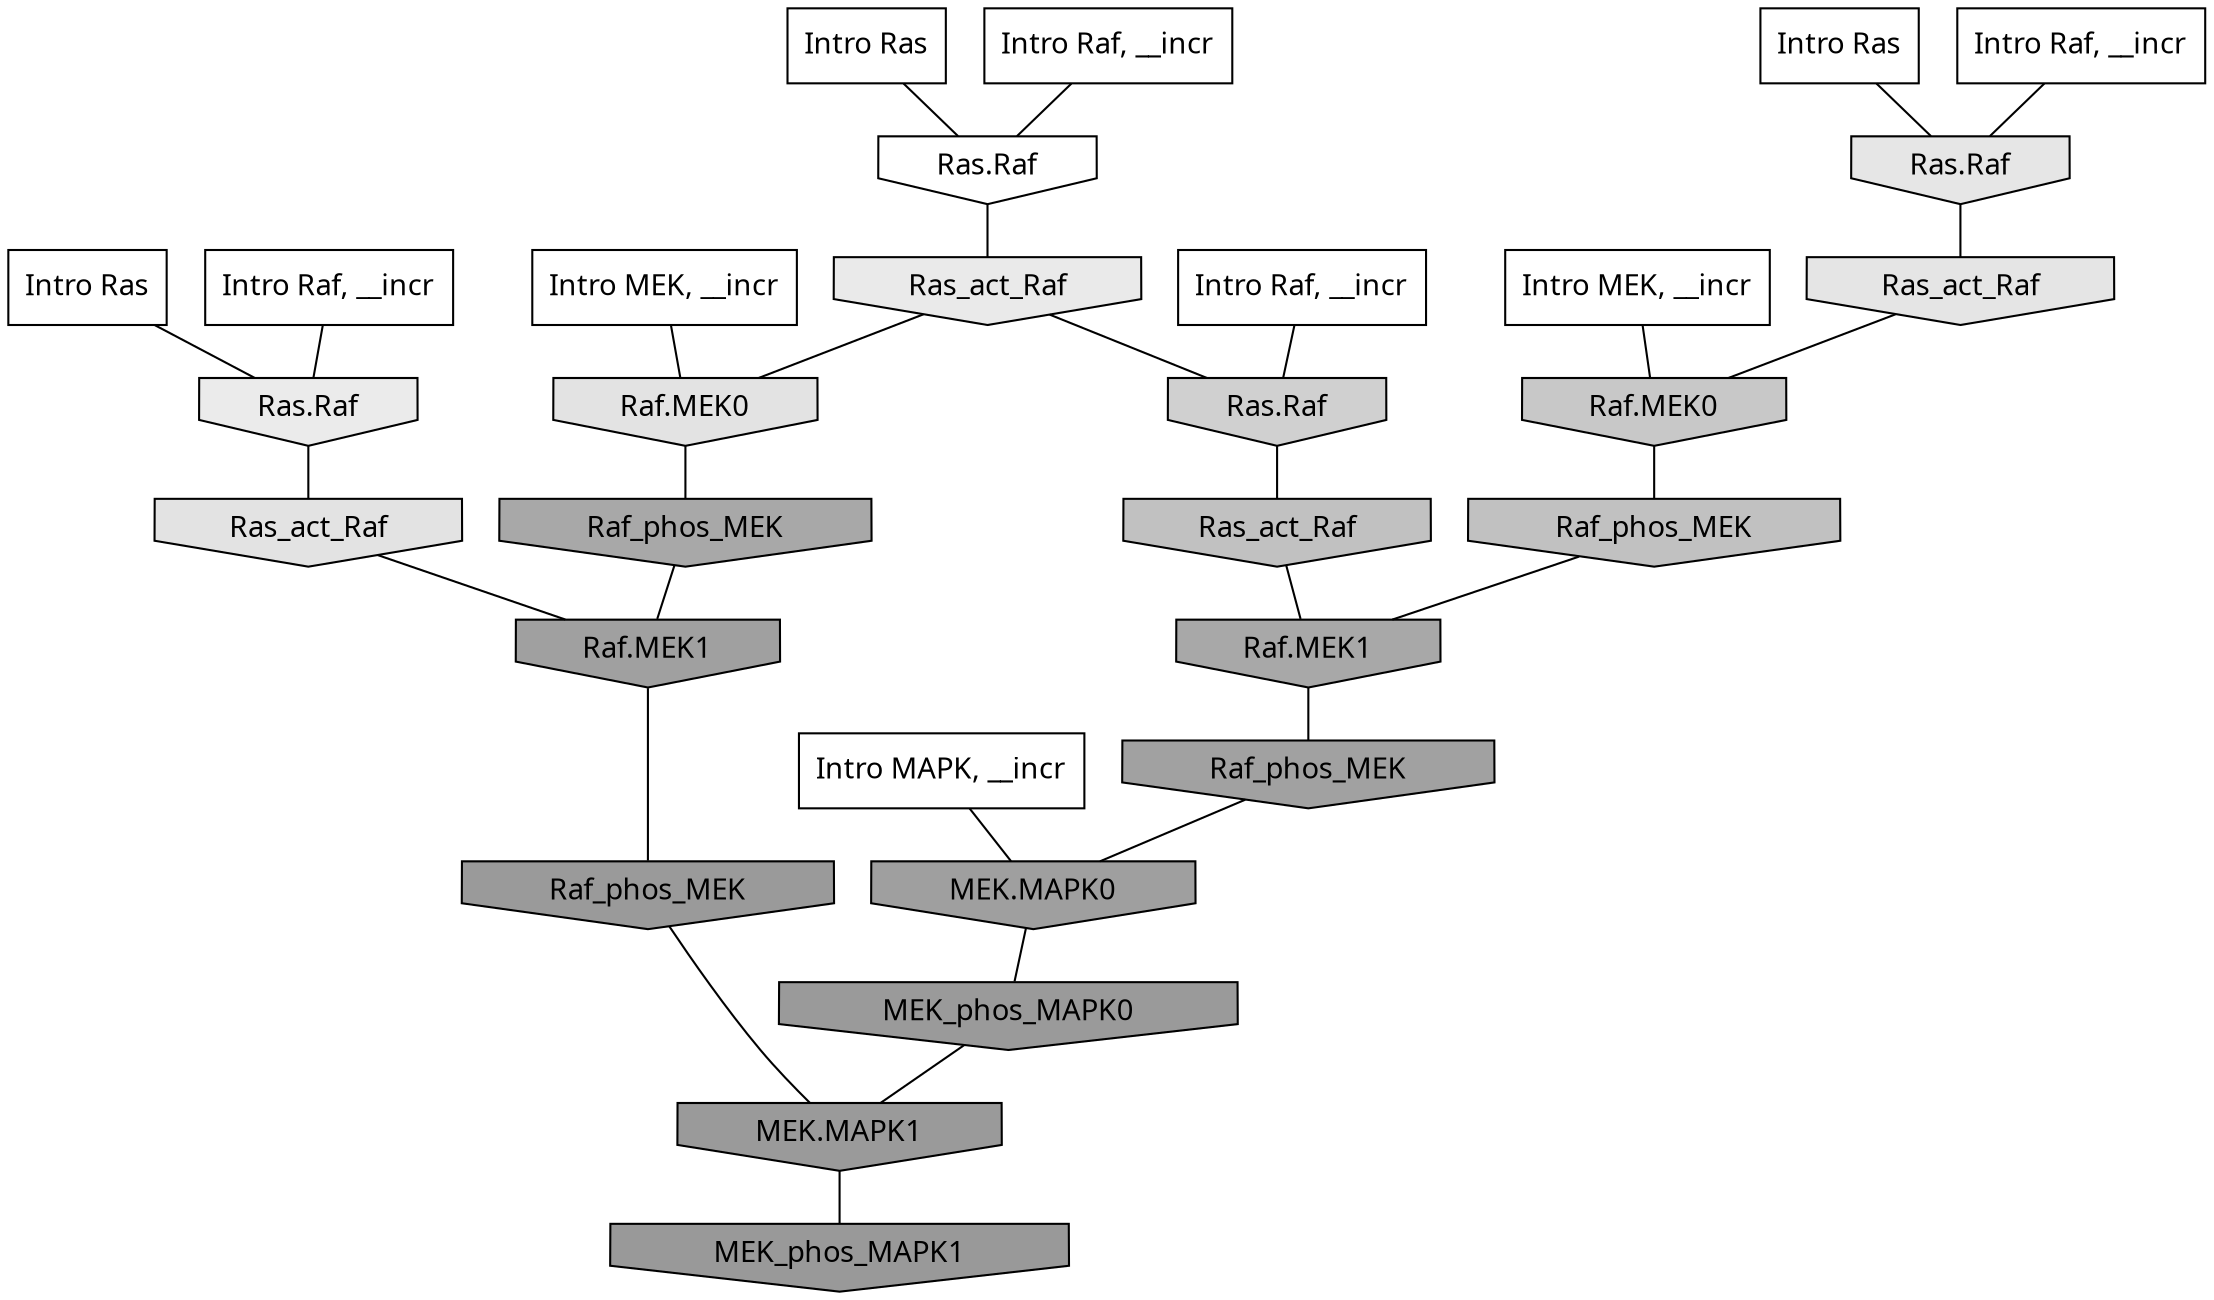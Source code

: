 digraph G{
  rankdir="TB";
  ranksep=0.30;
  node [fontname="CMU Serif"];
  edge [fontname="CMU Serif"];
  
  18 [label="Intro Ras", shape=rectangle, style=filled, fillcolor="0.000 0.000 1.000"]
  
  32 [label="Intro Ras", shape=rectangle, style=filled, fillcolor="0.000 0.000 1.000"]
  
  87 [label="Intro Ras", shape=rectangle, style=filled, fillcolor="0.000 0.000 1.000"]
  
  220 [label="Intro Raf, __incr", shape=rectangle, style=filled, fillcolor="0.000 0.000 1.000"]
  
  300 [label="Intro Raf, __incr", shape=rectangle, style=filled, fillcolor="0.000 0.000 1.000"]
  
  421 [label="Intro Raf, __incr", shape=rectangle, style=filled, fillcolor="0.000 0.000 1.000"]
  
  719 [label="Intro Raf, __incr", shape=rectangle, style=filled, fillcolor="0.000 0.000 1.000"]
  
  1709 [label="Intro MEK, __incr", shape=rectangle, style=filled, fillcolor="0.000 0.000 1.000"]
  
  1764 [label="Intro MEK, __incr", shape=rectangle, style=filled, fillcolor="0.000 0.000 1.000"]
  
  2612 [label="Intro MAPK, __incr", shape=rectangle, style=filled, fillcolor="0.000 0.000 1.000"]
  
  3302 [label="Ras.Raf", shape=invhouse, style=filled, fillcolor="0.000 0.000 1.000"]
  
  4144 [label="Ras.Raf", shape=invhouse, style=filled, fillcolor="0.000 0.000 0.920"]
  
  4201 [label="Ras_act_Raf", shape=invhouse, style=filled, fillcolor="0.000 0.000 0.915"]
  
  4439 [label="Ras.Raf", shape=invhouse, style=filled, fillcolor="0.000 0.000 0.899"]
  
  4505 [label="Ras_act_Raf", shape=invhouse, style=filled, fillcolor="0.000 0.000 0.895"]
  
  4579 [label="Ras_act_Raf", shape=invhouse, style=filled, fillcolor="0.000 0.000 0.889"]
  
  4613 [label="Raf.MEK0", shape=invhouse, style=filled, fillcolor="0.000 0.000 0.888"]
  
  5928 [label="Ras.Raf", shape=invhouse, style=filled, fillcolor="0.000 0.000 0.815"]
  
  6638 [label="Raf.MEK0", shape=invhouse, style=filled, fillcolor="0.000 0.000 0.784"]
  
  7474 [label="Ras_act_Raf", shape=invhouse, style=filled, fillcolor="0.000 0.000 0.757"]
  
  7492 [label="Raf_phos_MEK", shape=invhouse, style=filled, fillcolor="0.000 0.000 0.757"]
  
  11714 [label="Raf_phos_MEK", shape=invhouse, style=filled, fillcolor="0.000 0.000 0.658"]
  
  11747 [label="Raf.MEK1", shape=invhouse, style=filled, fillcolor="0.000 0.000 0.657"]
  
  13494 [label="Raf_phos_MEK", shape=invhouse, style=filled, fillcolor="0.000 0.000 0.630"]
  
  13758 [label="Raf.MEK1", shape=invhouse, style=filled, fillcolor="0.000 0.000 0.626"]
  
  13992 [label="MEK.MAPK0", shape=invhouse, style=filled, fillcolor="0.000 0.000 0.622"]
  
  15319 [label="Raf_phos_MEK", shape=invhouse, style=filled, fillcolor="0.000 0.000 0.605"]
  
  15359 [label="MEK_phos_MAPK0", shape=invhouse, style=filled, fillcolor="0.000 0.000 0.604"]
  
  15361 [label="MEK.MAPK1", shape=invhouse, style=filled, fillcolor="0.000 0.000 0.604"]
  
  15579 [label="MEK_phos_MAPK1", shape=invhouse, style=filled, fillcolor="0.000 0.000 0.600"]
  
  
  15361 -> 15579 [dir=none, color="0.000 0.000 0.000"] 
  15359 -> 15361 [dir=none, color="0.000 0.000 0.000"] 
  15319 -> 15361 [dir=none, color="0.000 0.000 0.000"] 
  13992 -> 15359 [dir=none, color="0.000 0.000 0.000"] 
  13758 -> 15319 [dir=none, color="0.000 0.000 0.000"] 
  13494 -> 13992 [dir=none, color="0.000 0.000 0.000"] 
  11747 -> 13494 [dir=none, color="0.000 0.000 0.000"] 
  11714 -> 13758 [dir=none, color="0.000 0.000 0.000"] 
  7492 -> 11747 [dir=none, color="0.000 0.000 0.000"] 
  7474 -> 11747 [dir=none, color="0.000 0.000 0.000"] 
  6638 -> 7492 [dir=none, color="0.000 0.000 0.000"] 
  5928 -> 7474 [dir=none, color="0.000 0.000 0.000"] 
  4613 -> 11714 [dir=none, color="0.000 0.000 0.000"] 
  4579 -> 13758 [dir=none, color="0.000 0.000 0.000"] 
  4505 -> 6638 [dir=none, color="0.000 0.000 0.000"] 
  4439 -> 4505 [dir=none, color="0.000 0.000 0.000"] 
  4201 -> 4613 [dir=none, color="0.000 0.000 0.000"] 
  4201 -> 5928 [dir=none, color="0.000 0.000 0.000"] 
  4144 -> 4579 [dir=none, color="0.000 0.000 0.000"] 
  3302 -> 4201 [dir=none, color="0.000 0.000 0.000"] 
  2612 -> 13992 [dir=none, color="0.000 0.000 0.000"] 
  1764 -> 4613 [dir=none, color="0.000 0.000 0.000"] 
  1709 -> 6638 [dir=none, color="0.000 0.000 0.000"] 
  719 -> 3302 [dir=none, color="0.000 0.000 0.000"] 
  421 -> 4439 [dir=none, color="0.000 0.000 0.000"] 
  300 -> 4144 [dir=none, color="0.000 0.000 0.000"] 
  220 -> 5928 [dir=none, color="0.000 0.000 0.000"] 
  87 -> 4439 [dir=none, color="0.000 0.000 0.000"] 
  32 -> 4144 [dir=none, color="0.000 0.000 0.000"] 
  18 -> 3302 [dir=none, color="0.000 0.000 0.000"] 
  
  }
